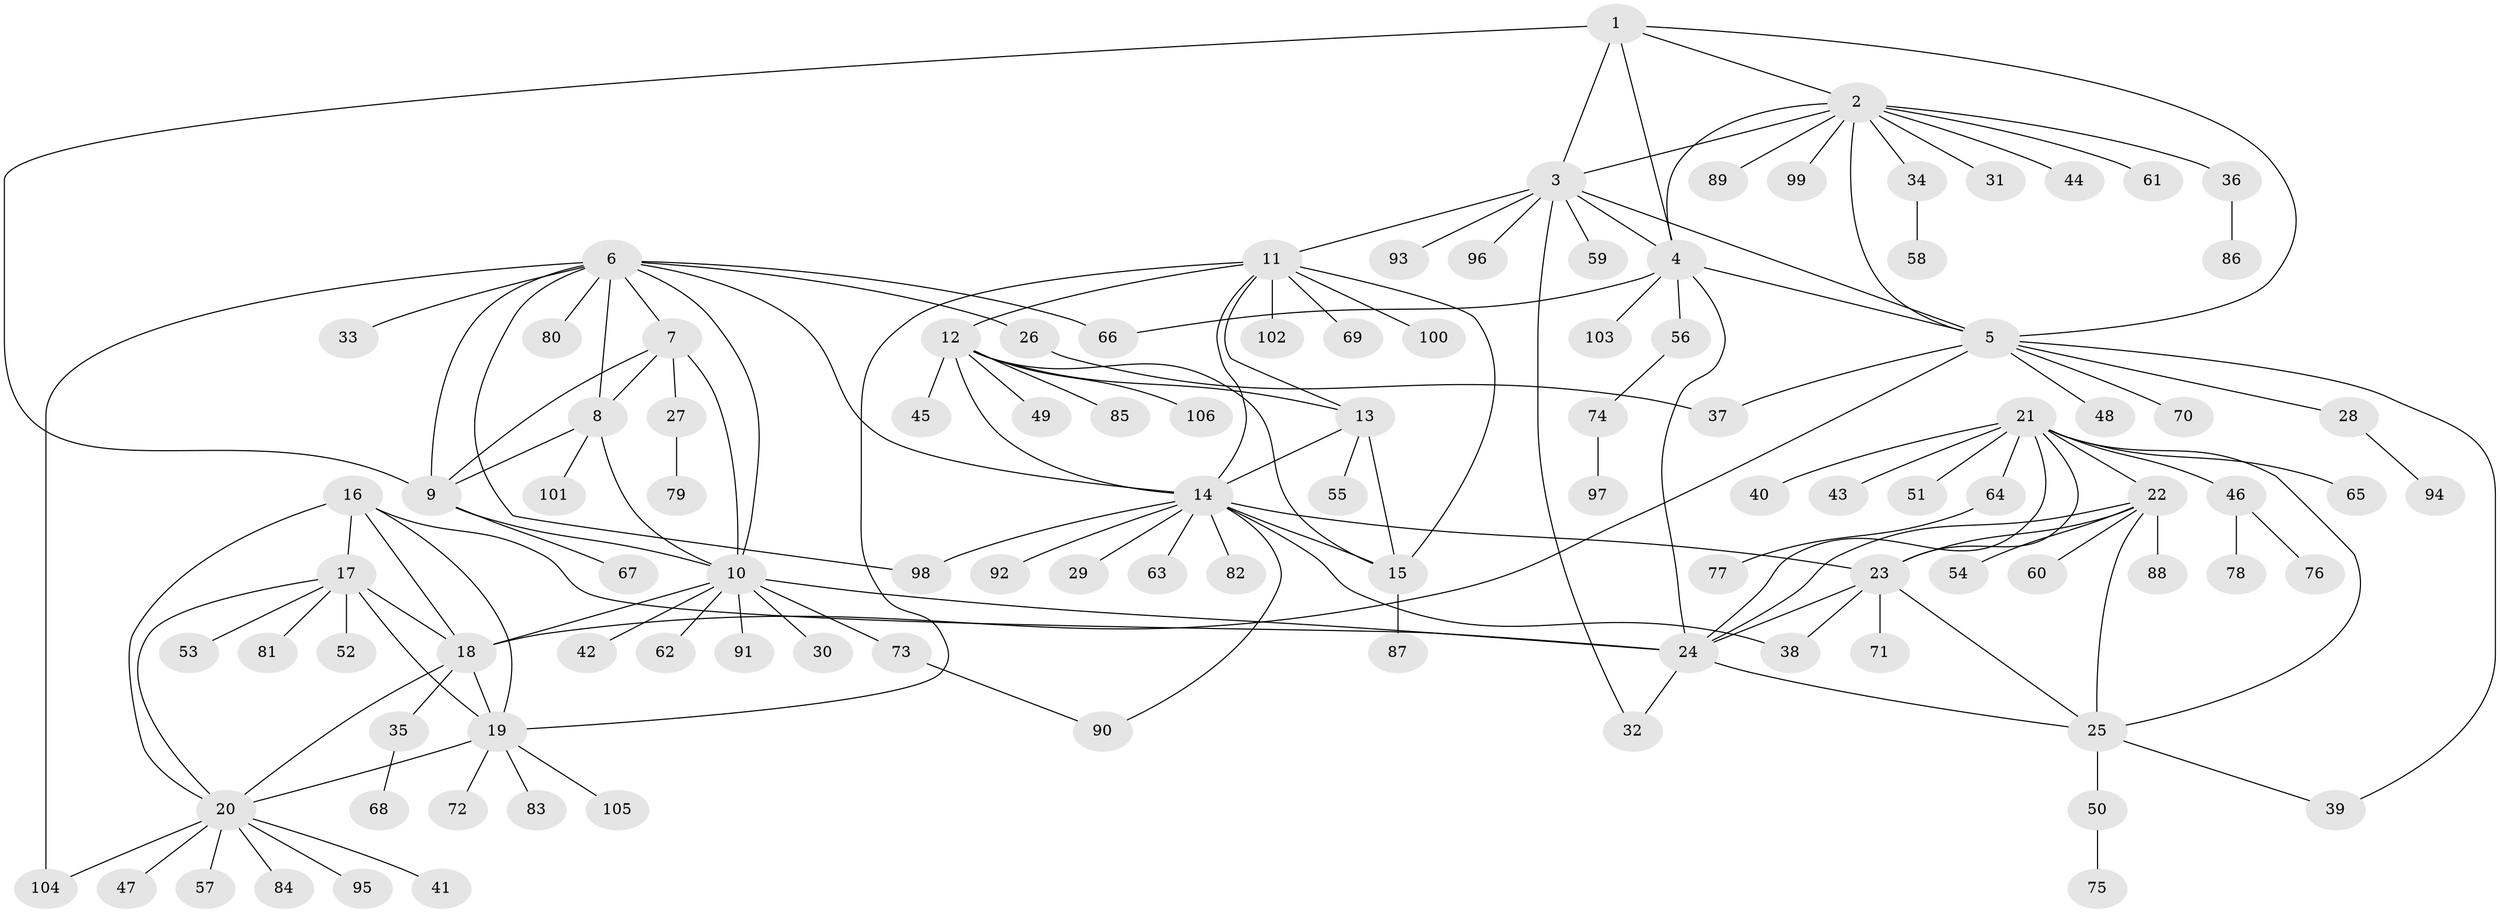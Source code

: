 // Generated by graph-tools (version 1.1) at 2025/15/03/09/25 04:15:56]
// undirected, 106 vertices, 149 edges
graph export_dot {
graph [start="1"]
  node [color=gray90,style=filled];
  1;
  2;
  3;
  4;
  5;
  6;
  7;
  8;
  9;
  10;
  11;
  12;
  13;
  14;
  15;
  16;
  17;
  18;
  19;
  20;
  21;
  22;
  23;
  24;
  25;
  26;
  27;
  28;
  29;
  30;
  31;
  32;
  33;
  34;
  35;
  36;
  37;
  38;
  39;
  40;
  41;
  42;
  43;
  44;
  45;
  46;
  47;
  48;
  49;
  50;
  51;
  52;
  53;
  54;
  55;
  56;
  57;
  58;
  59;
  60;
  61;
  62;
  63;
  64;
  65;
  66;
  67;
  68;
  69;
  70;
  71;
  72;
  73;
  74;
  75;
  76;
  77;
  78;
  79;
  80;
  81;
  82;
  83;
  84;
  85;
  86;
  87;
  88;
  89;
  90;
  91;
  92;
  93;
  94;
  95;
  96;
  97;
  98;
  99;
  100;
  101;
  102;
  103;
  104;
  105;
  106;
  1 -- 2;
  1 -- 3;
  1 -- 4;
  1 -- 5;
  1 -- 9;
  2 -- 3;
  2 -- 4;
  2 -- 5;
  2 -- 31;
  2 -- 34;
  2 -- 36;
  2 -- 44;
  2 -- 61;
  2 -- 89;
  2 -- 99;
  3 -- 4;
  3 -- 5;
  3 -- 11;
  3 -- 32;
  3 -- 59;
  3 -- 93;
  3 -- 96;
  4 -- 5;
  4 -- 24;
  4 -- 56;
  4 -- 66;
  4 -- 103;
  5 -- 18;
  5 -- 28;
  5 -- 37;
  5 -- 39;
  5 -- 48;
  5 -- 70;
  6 -- 7;
  6 -- 8;
  6 -- 9;
  6 -- 10;
  6 -- 14;
  6 -- 26;
  6 -- 33;
  6 -- 66;
  6 -- 80;
  6 -- 98;
  6 -- 104;
  7 -- 8;
  7 -- 9;
  7 -- 10;
  7 -- 27;
  8 -- 9;
  8 -- 10;
  8 -- 101;
  9 -- 10;
  9 -- 67;
  10 -- 18;
  10 -- 24;
  10 -- 30;
  10 -- 42;
  10 -- 62;
  10 -- 73;
  10 -- 91;
  11 -- 12;
  11 -- 13;
  11 -- 14;
  11 -- 15;
  11 -- 19;
  11 -- 69;
  11 -- 100;
  11 -- 102;
  12 -- 13;
  12 -- 14;
  12 -- 15;
  12 -- 45;
  12 -- 49;
  12 -- 85;
  12 -- 106;
  13 -- 14;
  13 -- 15;
  13 -- 55;
  14 -- 15;
  14 -- 23;
  14 -- 29;
  14 -- 38;
  14 -- 63;
  14 -- 82;
  14 -- 90;
  14 -- 92;
  14 -- 98;
  15 -- 87;
  16 -- 17;
  16 -- 18;
  16 -- 19;
  16 -- 20;
  16 -- 24;
  17 -- 18;
  17 -- 19;
  17 -- 20;
  17 -- 52;
  17 -- 53;
  17 -- 81;
  18 -- 19;
  18 -- 20;
  18 -- 35;
  19 -- 20;
  19 -- 72;
  19 -- 83;
  19 -- 105;
  20 -- 41;
  20 -- 47;
  20 -- 57;
  20 -- 84;
  20 -- 95;
  20 -- 104;
  21 -- 22;
  21 -- 23;
  21 -- 24;
  21 -- 25;
  21 -- 40;
  21 -- 43;
  21 -- 46;
  21 -- 51;
  21 -- 64;
  21 -- 65;
  22 -- 23;
  22 -- 24;
  22 -- 25;
  22 -- 54;
  22 -- 60;
  22 -- 88;
  23 -- 24;
  23 -- 25;
  23 -- 38;
  23 -- 71;
  24 -- 25;
  24 -- 32;
  25 -- 39;
  25 -- 50;
  26 -- 37;
  27 -- 79;
  28 -- 94;
  34 -- 58;
  35 -- 68;
  36 -- 86;
  46 -- 76;
  46 -- 78;
  50 -- 75;
  56 -- 74;
  64 -- 77;
  73 -- 90;
  74 -- 97;
}
